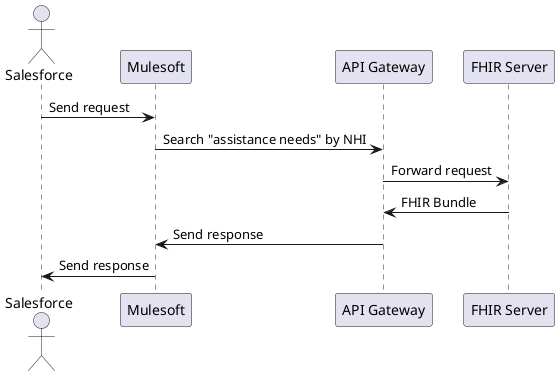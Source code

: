 @startuml
actor Salesforce
participant "Mulesoft"
participant "API Gateway"
participant "FHIR Server"

Salesforce -> Mulesoft: Send request
Mulesoft -> "API Gateway": Search "assistance needs" by NHI
"API Gateway" -> "FHIR Server": Forward request
"FHIR Server" -> "API Gateway": FHIR Bundle
"API Gateway" -> Mulesoft: Send response
Mulesoft -> Salesforce: Send response

@enduml

